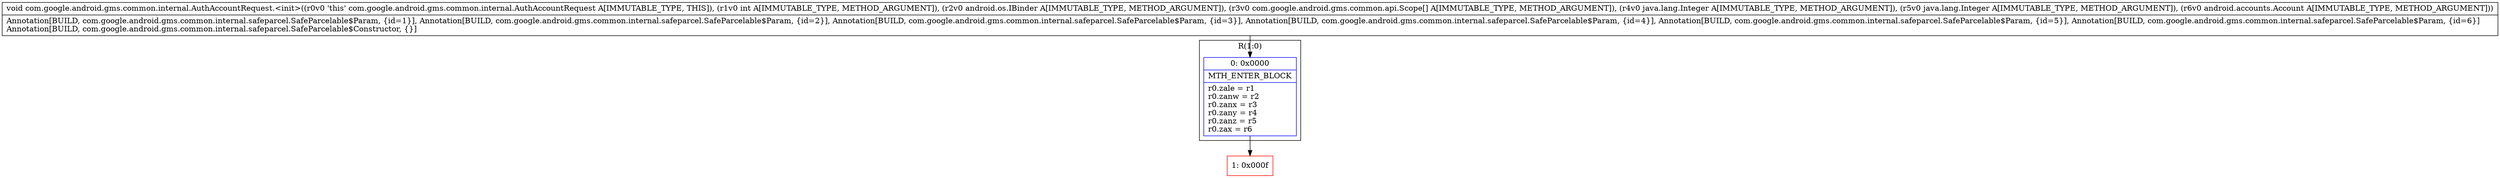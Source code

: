 digraph "CFG forcom.google.android.gms.common.internal.AuthAccountRequest.\<init\>(ILandroid\/os\/IBinder;[Lcom\/google\/android\/gms\/common\/api\/Scope;Ljava\/lang\/Integer;Ljava\/lang\/Integer;Landroid\/accounts\/Account;)V" {
subgraph cluster_Region_1457031803 {
label = "R(1:0)";
node [shape=record,color=blue];
Node_0 [shape=record,label="{0\:\ 0x0000|MTH_ENTER_BLOCK\l|r0.zale = r1\lr0.zanw = r2\lr0.zanx = r3\lr0.zany = r4\lr0.zanz = r5\lr0.zax = r6\l}"];
}
Node_1 [shape=record,color=red,label="{1\:\ 0x000f}"];
MethodNode[shape=record,label="{void com.google.android.gms.common.internal.AuthAccountRequest.\<init\>((r0v0 'this' com.google.android.gms.common.internal.AuthAccountRequest A[IMMUTABLE_TYPE, THIS]), (r1v0 int A[IMMUTABLE_TYPE, METHOD_ARGUMENT]), (r2v0 android.os.IBinder A[IMMUTABLE_TYPE, METHOD_ARGUMENT]), (r3v0 com.google.android.gms.common.api.Scope[] A[IMMUTABLE_TYPE, METHOD_ARGUMENT]), (r4v0 java.lang.Integer A[IMMUTABLE_TYPE, METHOD_ARGUMENT]), (r5v0 java.lang.Integer A[IMMUTABLE_TYPE, METHOD_ARGUMENT]), (r6v0 android.accounts.Account A[IMMUTABLE_TYPE, METHOD_ARGUMENT]))  | Annotation[BUILD, com.google.android.gms.common.internal.safeparcel.SafeParcelable$Param, \{id=1\}], Annotation[BUILD, com.google.android.gms.common.internal.safeparcel.SafeParcelable$Param, \{id=2\}], Annotation[BUILD, com.google.android.gms.common.internal.safeparcel.SafeParcelable$Param, \{id=3\}], Annotation[BUILD, com.google.android.gms.common.internal.safeparcel.SafeParcelable$Param, \{id=4\}], Annotation[BUILD, com.google.android.gms.common.internal.safeparcel.SafeParcelable$Param, \{id=5\}], Annotation[BUILD, com.google.android.gms.common.internal.safeparcel.SafeParcelable$Param, \{id=6\}]\lAnnotation[BUILD, com.google.android.gms.common.internal.safeparcel.SafeParcelable$Constructor, \{\}]\l}"];
MethodNode -> Node_0;
Node_0 -> Node_1;
}

